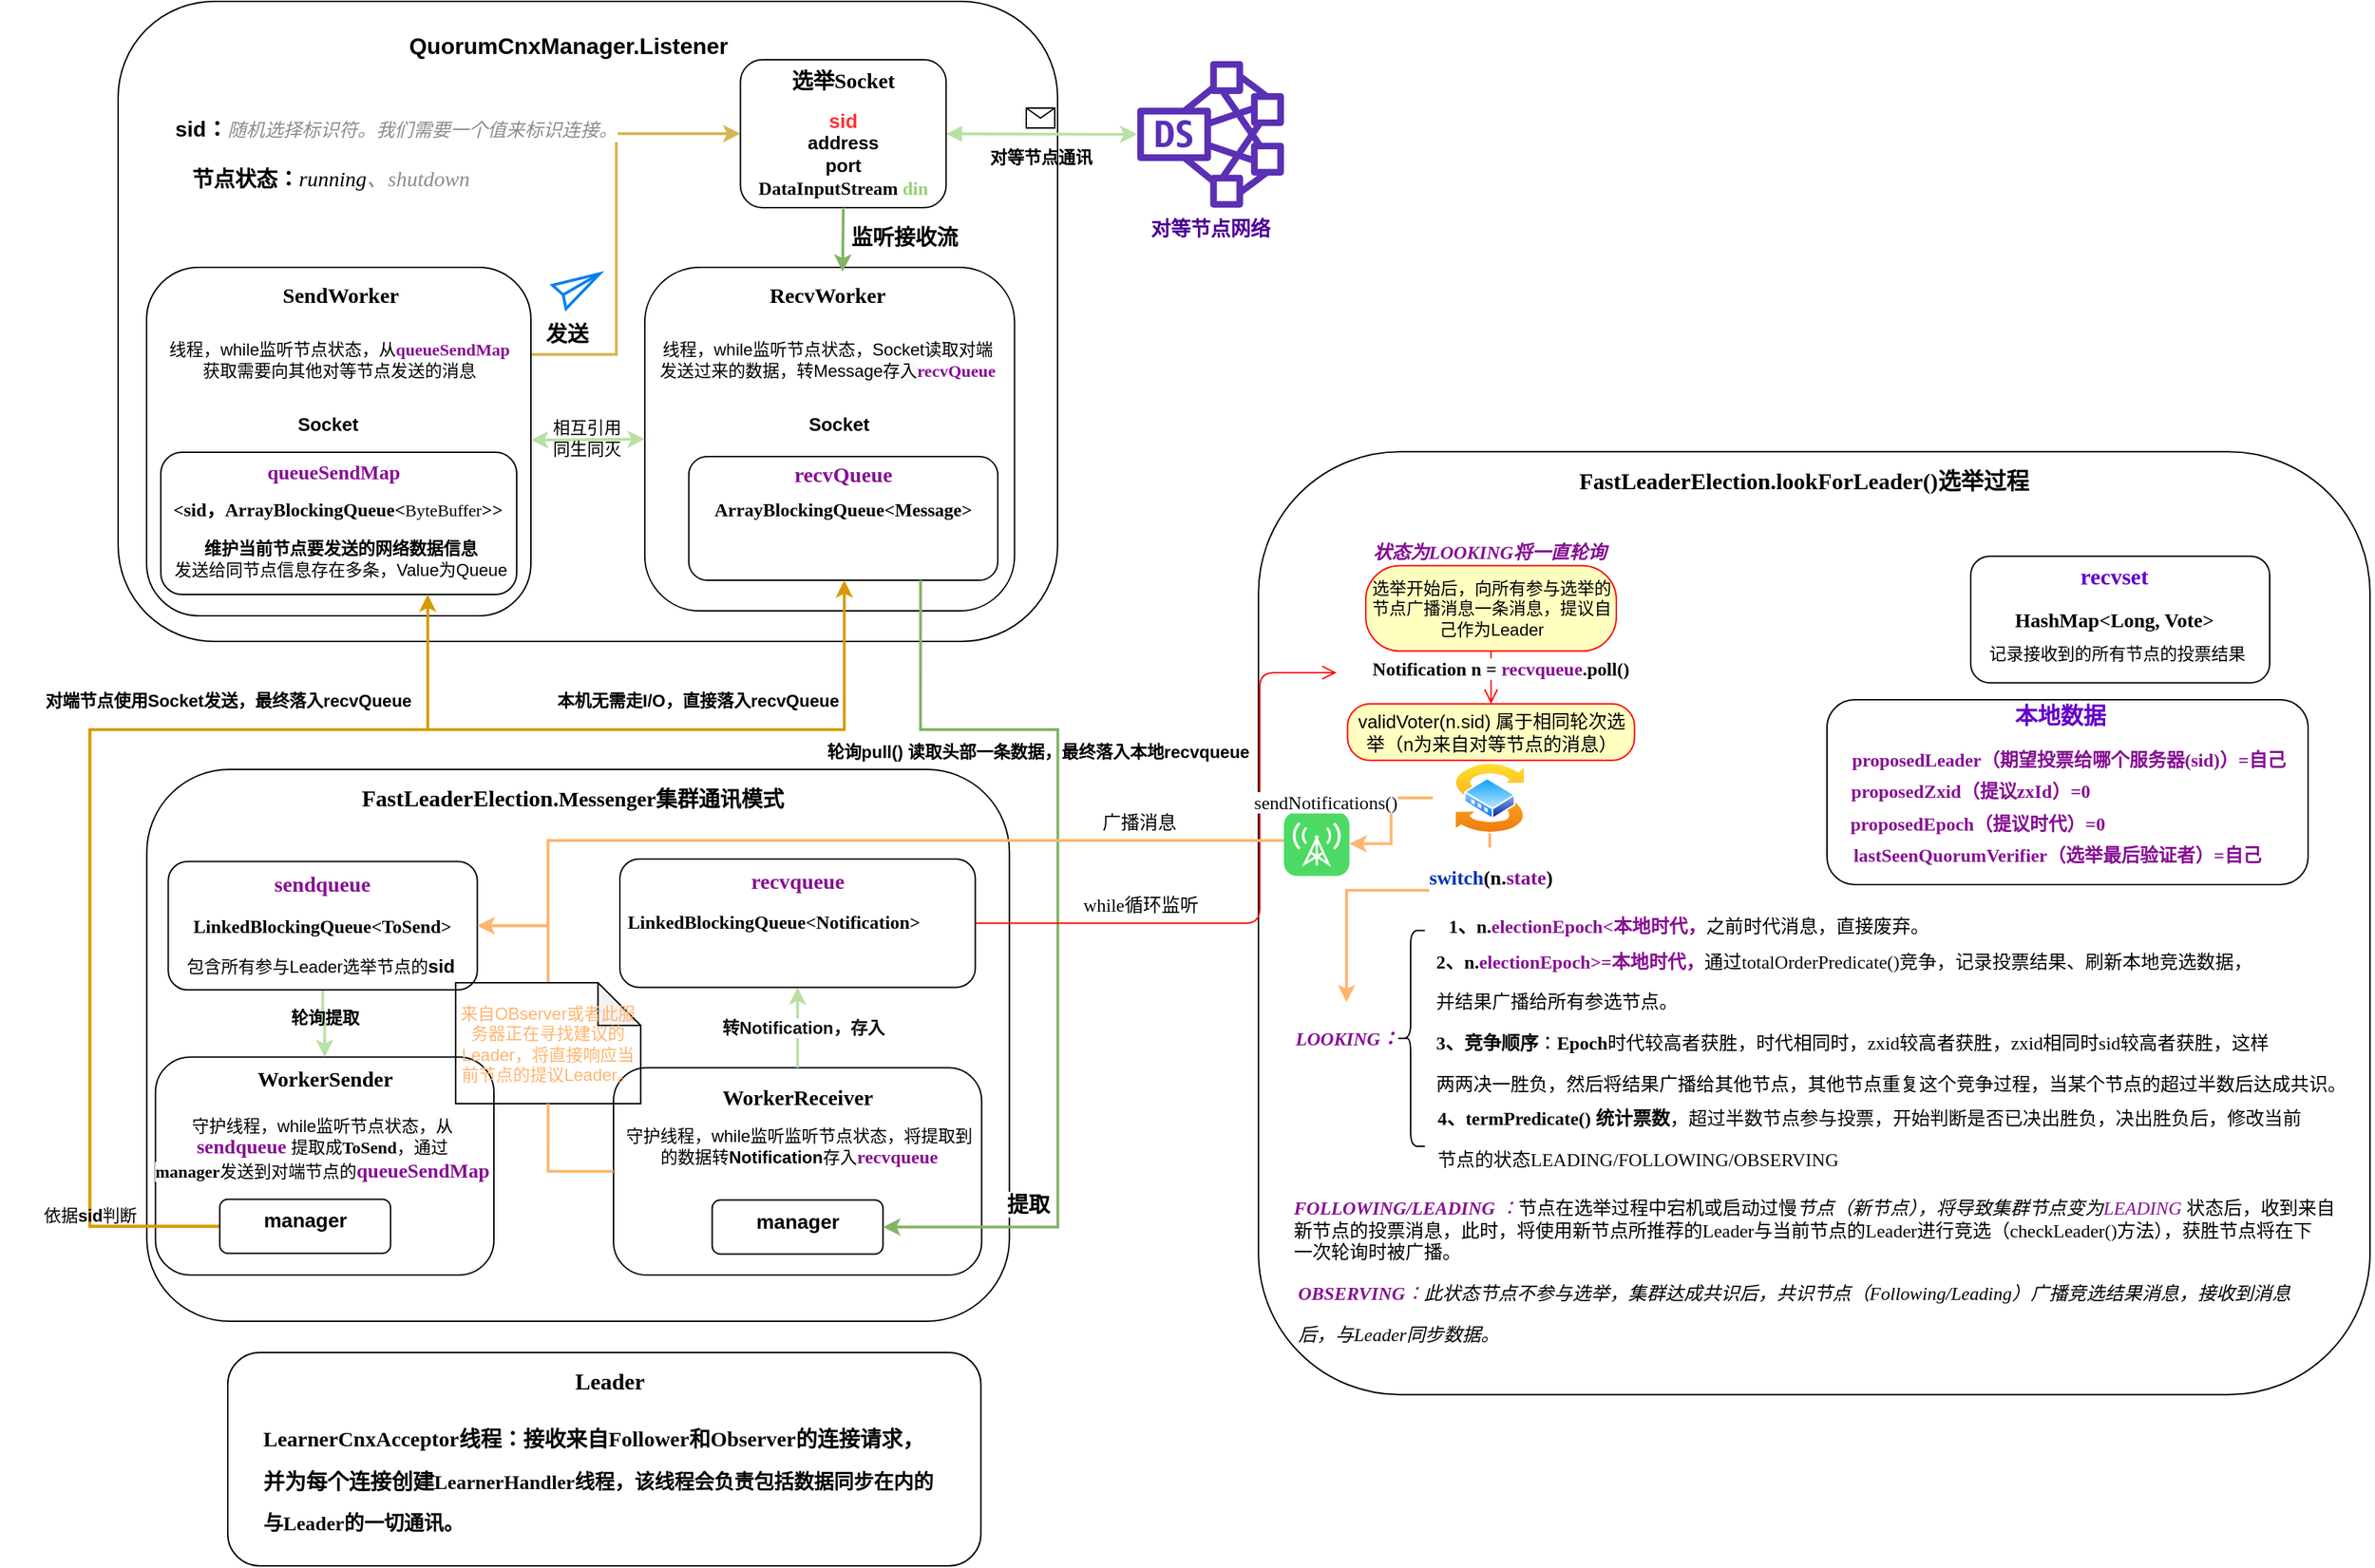 <mxfile version="13.9.5" type="device"><diagram id="l4gCvCA2cXh6eRkA_ZKp" name="第 1 页"><mxGraphModel dx="1422" dy="846" grid="1" gridSize="10" guides="1" tooltips="1" connect="1" arrows="1" fold="1" page="1" pageScale="1" pageWidth="827" pageHeight="1169" math="0" shadow="0"><root><mxCell id="0"/><mxCell id="1" parent="0"/><mxCell id="vJto-3yjkCwxHV8PWBnX-1" value="" style="rounded=1;whiteSpace=wrap;html=1;" vertex="1" parent="1"><mxGeometry x="909.13" y="1396.63" width="780.87" height="663" as="geometry"/></mxCell><mxCell id="vJto-3yjkCwxHV8PWBnX-2" value="" style="rounded=1;whiteSpace=wrap;html=1;" vertex="1" parent="1"><mxGeometry x="128.14" y="1620" width="606" height="388" as="geometry"/></mxCell><mxCell id="vJto-3yjkCwxHV8PWBnX-3" value="" style="rounded=1;whiteSpace=wrap;html=1;" vertex="1" parent="1"><mxGeometry x="107.99" y="1080" width="660" height="450" as="geometry"/></mxCell><mxCell id="vJto-3yjkCwxHV8PWBnX-4" value="" style="rounded=1;whiteSpace=wrap;html=1;arcSize=16;" vertex="1" parent="1"><mxGeometry x="477.99" y="1267" width="259.75" height="241.5" as="geometry"/></mxCell><mxCell id="vJto-3yjkCwxHV8PWBnX-5" value="&lt;pre style=&quot;background-color: rgb(255 , 255 , 255) ; color: rgb(8 , 8 , 8) ; font-family: &amp;#34;jetbrains mono&amp;#34;&quot;&gt;&lt;span style=&quot;color: rgb(0 , 0 , 0)&quot;&gt;&lt;font size=&quot;1&quot;&gt;&lt;b style=&quot;font-size: 16px&quot;&gt;FastLeaderElection.&lt;/b&gt;&lt;/font&gt;&lt;/span&gt;&lt;b style=&quot;font-size: 15px ; color: rgb(0 , 0 , 0)&quot;&gt;Messenger集群通讯模式&lt;/b&gt;&lt;/pre&gt;" style="text;html=1;align=center;verticalAlign=middle;resizable=0;points=[];autosize=1;" vertex="1" parent="1"><mxGeometry x="257.13" y="1620" width="340" height="40" as="geometry"/></mxCell><mxCell id="vJto-3yjkCwxHV8PWBnX-6" value="&lt;pre style=&quot;background-color: rgb(255 , 255 , 255) ; color: rgb(8 , 8 , 8) ; font-family: &amp;#34;jetbrains mono&amp;#34;&quot;&gt;&lt;br&gt;&lt;/pre&gt;" style="text;html=1;align=center;verticalAlign=middle;resizable=0;points=[];autosize=1;" vertex="1" parent="1"><mxGeometry x="284.11" y="1267" width="20" height="40" as="geometry"/></mxCell><mxCell id="vJto-3yjkCwxHV8PWBnX-7" value="&lt;b&gt;&lt;font style=&quot;font-size: 16px&quot;&gt;QuorumCnxManager.Listener&lt;/font&gt;&lt;/b&gt;" style="text;html=1;align=center;verticalAlign=middle;resizable=0;points=[];autosize=1;" vertex="1" parent="1"><mxGeometry x="304.11" y="1101" width="240" height="20" as="geometry"/></mxCell><mxCell id="vJto-3yjkCwxHV8PWBnX-8" value="" style="edgeStyle=orthogonalEdgeStyle;rounded=0;orthogonalLoop=1;jettySize=auto;html=1;entryX=1;entryY=0.25;entryDx=0;entryDy=0;exitX=0;exitY=0.5;exitDx=0;exitDy=0;startArrow=classic;startFill=1;endArrow=none;endFill=0;fillColor=#fff2cc;strokeColor=#d6b656;strokeWidth=2;" edge="1" parent="1" source="vJto-3yjkCwxHV8PWBnX-10" target="vJto-3yjkCwxHV8PWBnX-12"><mxGeometry relative="1" as="geometry"><Array as="points"><mxPoint x="457.99" y="1173"/><mxPoint x="457.99" y="1328"/></Array></mxGeometry></mxCell><mxCell id="vJto-3yjkCwxHV8PWBnX-9" value="" style="rounded=0;orthogonalLoop=1;jettySize=auto;html=1;startArrow=block;startFill=1;endArrow=classic;endFill=1;strokeColor=#B9E0A5;strokeWidth=2;" edge="1" parent="1" source="vJto-3yjkCwxHV8PWBnX-10" target="vJto-3yjkCwxHV8PWBnX-54"><mxGeometry relative="1" as="geometry"><mxPoint x="382.99" y="1200" as="targetPoint"/></mxGeometry></mxCell><mxCell id="vJto-3yjkCwxHV8PWBnX-10" value="&lt;b&gt;&lt;br&gt;&lt;font color=&quot;#ff3333&quot;&gt;&lt;br&gt;&lt;font style=&quot;font-size: 14px&quot;&gt;sid&lt;/font&gt;&lt;/font&gt;&lt;br&gt;&lt;span style=&quot;font-size: 13px&quot;&gt;address&lt;/span&gt;&lt;br&gt;&lt;span style=&quot;font-size: 13px&quot;&gt;port&lt;/span&gt;&lt;br&gt;&lt;span style=&quot;font-size: 13px ; background-color: rgb(255 , 255 , 255) ; color: rgb(8 , 8 , 8) ; font-family: &amp;#34;jetbrains mono&amp;#34;&quot;&gt;DataInputStream&amp;nbsp;&lt;/span&gt;&lt;span style=&quot;font-size: 13px ; background-color: rgb(255 , 255 , 255) ; font-family: &amp;#34;jetbrains mono&amp;#34;&quot;&gt;&lt;font color=&quot;#97d077&quot;&gt;din&lt;/font&gt;&lt;/span&gt;&lt;/b&gt;&lt;span style=&quot;font-size: 14px&quot;&gt;&lt;br&gt;&lt;/span&gt;" style="rounded=1;whiteSpace=wrap;html=1;align=center;" vertex="1" parent="1"><mxGeometry x="545.18" y="1121" width="144.5" height="104" as="geometry"/></mxCell><mxCell id="vJto-3yjkCwxHV8PWBnX-11" value="&lt;pre style=&quot;background-color: rgb(255 , 255 , 255) ; color: rgb(8 , 8 , 8) ; font-family: &amp;#34;jetbrains mono&amp;#34;&quot;&gt;&lt;span style=&quot;color: rgb(0 , 0 , 0)&quot;&gt;&lt;b&gt;&lt;font style=&quot;font-size: 15px&quot;&gt;选举Socket&lt;/font&gt;&lt;/b&gt;&lt;/span&gt;&lt;/pre&gt;" style="text;html=1;align=center;verticalAlign=middle;resizable=0;points=[];autosize=1;" vertex="1" parent="1"><mxGeometry x="567.18" y="1115" width="100" height="40" as="geometry"/></mxCell><mxCell id="vJto-3yjkCwxHV8PWBnX-12" value="" style="rounded=1;whiteSpace=wrap;html=1;" vertex="1" parent="1"><mxGeometry x="127.99" y="1267" width="270" height="245" as="geometry"/></mxCell><mxCell id="vJto-3yjkCwxHV8PWBnX-13" value="&lt;pre style=&quot;background-color: rgb(255 , 255 , 255) ; color: rgb(8 , 8 , 8) ; font-family: &amp;#34;jetbrains mono&amp;#34;&quot;&gt;&lt;pre style=&quot;font-family: &amp;#34;jetbrains mono&amp;#34;&quot;&gt;&lt;span style=&quot;color: rgb(0 , 0 , 0)&quot;&gt;&lt;b&gt;&lt;font style=&quot;font-size: 15px&quot;&gt;SendWorker&lt;/font&gt;&lt;/b&gt;&lt;/span&gt;&lt;/pre&gt;&lt;/pre&gt;" style="text;html=1;align=center;verticalAlign=middle;resizable=0;points=[];autosize=1;" vertex="1" parent="1"><mxGeometry x="209.11" y="1266" width="110" height="40" as="geometry"/></mxCell><mxCell id="vJto-3yjkCwxHV8PWBnX-14" value="" style="rounded=0;orthogonalLoop=1;jettySize=auto;html=1;startArrow=classic;startFill=1;strokeWidth=2;strokeColor=#B9E0A5;exitX=0;exitY=0.5;exitDx=0;exitDy=0;" edge="1" parent="1" source="vJto-3yjkCwxHV8PWBnX-4" target="vJto-3yjkCwxHV8PWBnX-12"><mxGeometry relative="1" as="geometry"><mxPoint x="553.99" y="1408" as="sourcePoint"/></mxGeometry></mxCell><mxCell id="vJto-3yjkCwxHV8PWBnX-15" value="&lt;pre style=&quot;background-color: rgb(255 , 255 , 255) ; color: rgb(8 , 8 , 8) ; font-family: &amp;#34;jetbrains mono&amp;#34;&quot;&gt;&lt;pre style=&quot;font-family: &amp;#34;jetbrains mono&amp;#34;&quot;&gt;&lt;pre style=&quot;font-family: &amp;#34;jetbrains mono&amp;#34;&quot;&gt;&lt;span style=&quot;color: rgb(0 , 0 , 0)&quot;&gt;&lt;b&gt;&lt;font style=&quot;font-size: 15px&quot;&gt;RecvWorker&lt;/font&gt;&lt;/b&gt;&lt;/span&gt;&lt;/pre&gt;&lt;/pre&gt;&lt;/pre&gt;" style="text;html=1;align=center;verticalAlign=middle;resizable=0;points=[];autosize=1;" vertex="1" parent="1"><mxGeometry x="550.92" y="1266" width="110" height="40" as="geometry"/></mxCell><mxCell id="vJto-3yjkCwxHV8PWBnX-16" value="" style="rounded=0;orthogonalLoop=1;jettySize=auto;html=1;exitX=0.5;exitY=1;exitDx=0;exitDy=0;strokeWidth=2;fillColor=#d5e8d4;strokeColor=#82b366;startArrow=none;startFill=0;" edge="1" parent="1" source="vJto-3yjkCwxHV8PWBnX-10"><mxGeometry relative="1" as="geometry"><mxPoint x="150.24" y="1400" as="sourcePoint"/><mxPoint x="616.99" y="1270" as="targetPoint"/></mxGeometry></mxCell><mxCell id="vJto-3yjkCwxHV8PWBnX-17" value="相互引用&lt;br&gt;同生同灭" style="text;html=1;align=center;verticalAlign=middle;resizable=0;points=[];autosize=1;" vertex="1" parent="1"><mxGeometry x="406.99" y="1371.5" width="60" height="30" as="geometry"/></mxCell><mxCell id="vJto-3yjkCwxHV8PWBnX-18" value="&lt;b style=&quot;font-size: 13px&quot;&gt;Socket&lt;br&gt;&lt;/b&gt;" style="text;html=1;align=center;verticalAlign=middle;resizable=0;points=[];autosize=1;" vertex="1" parent="1"><mxGeometry x="225.14" y="1367" width="60" height="20" as="geometry"/></mxCell><mxCell id="vJto-3yjkCwxHV8PWBnX-19" value="&lt;pre style=&quot;background-color: rgb(255 , 255 , 255) ; color: rgb(8 , 8 , 8) ; font-family: &amp;#34;jetbrains mono&amp;#34;&quot;&gt;&lt;br&gt;&lt;/pre&gt;" style="rounded=1;whiteSpace=wrap;html=1;" vertex="1" parent="1"><mxGeometry x="137.99" y="1397" width="250" height="100" as="geometry"/></mxCell><mxCell id="vJto-3yjkCwxHV8PWBnX-20" value="&lt;b&gt;&lt;font style=&quot;font-size: 15px&quot;&gt;sid：&lt;/font&gt;&lt;/b&gt;&lt;span style=&quot;color: rgb(140 , 140 , 140) ; font-style: italic ; background-color: rgb(255 , 255 , 255) ; font-family: &amp;#34;courier new&amp;#34; ; font-size: 9.8pt&quot;&gt;随机选择标识符。我们需要一个值来标识连接。&lt;/span&gt;" style="text;html=1;align=center;verticalAlign=middle;resizable=0;points=[];autosize=1;" vertex="1" parent="1"><mxGeometry x="137.99" y="1160" width="330" height="20" as="geometry"/></mxCell><mxCell id="vJto-3yjkCwxHV8PWBnX-21" value="&lt;pre style=&quot;background-color: rgb(255 , 255 , 255) ; font-family: &amp;#34;jetbrains mono&amp;#34;&quot;&gt;&lt;br&gt;&lt;/pre&gt;" style="text;whiteSpace=wrap;html=1;" vertex="1" parent="1"><mxGeometry x="168.11" y="1412" width="151" height="25" as="geometry"/></mxCell><mxCell id="vJto-3yjkCwxHV8PWBnX-22" value="&lt;pre style=&quot;background-color: rgb(255 , 255 , 255) ; color: rgb(8 , 8 , 8) ; font-family: &amp;#34;jetbrains mono&amp;#34;&quot;&gt;&lt;span style=&quot;color: rgb(135 , 16 , 148)&quot;&gt;&lt;b&gt;&lt;font style=&quot;font-size: 14px&quot;&gt;queueSendMap&lt;/font&gt;&lt;/b&gt;&lt;/span&gt;&lt;/pre&gt;" style="text;html=1;align=center;verticalAlign=middle;resizable=0;points=[];autosize=1;" vertex="1" parent="1"><mxGeometry x="194.11" y="1392" width="130" height="40" as="geometry"/></mxCell><mxCell id="vJto-3yjkCwxHV8PWBnX-23" value="线程，while监听节点状态，从&lt;b style=&quot;color: rgb(135 , 16 , 148) ; background-color: rgb(255 , 255 , 255) ; font-family: &amp;#34;jetbrains mono&amp;#34;&quot;&gt;&lt;font style=&quot;font-size: 12px&quot;&gt;queueSendMap&lt;br&gt;&lt;/font&gt;&lt;/b&gt;获取需要&lt;span&gt;向其他对等节点发送的消息&lt;/span&gt;" style="text;html=1;align=center;verticalAlign=middle;resizable=0;points=[];autosize=1;" vertex="1" parent="1"><mxGeometry x="128.14" y="1317" width="270" height="30" as="geometry"/></mxCell><mxCell id="vJto-3yjkCwxHV8PWBnX-24" value="&lt;b style=&quot;font-size: 13px&quot;&gt;Socket&lt;br&gt;&lt;/b&gt;" style="text;html=1;align=center;verticalAlign=middle;resizable=0;points=[];autosize=1;" vertex="1" parent="1"><mxGeometry x="583.86" y="1367" width="60" height="20" as="geometry"/></mxCell><mxCell id="vJto-3yjkCwxHV8PWBnX-25" value="&lt;pre style=&quot;background-color: rgb(255 , 255 , 255) ; color: rgb(8 , 8 , 8) ; font-family: &amp;#34;jetbrains mono&amp;#34;&quot;&gt;&lt;br&gt;&lt;/pre&gt;" style="rounded=1;whiteSpace=wrap;html=1;" vertex="1" parent="1"><mxGeometry x="508.87" y="1400" width="217.12" height="87" as="geometry"/></mxCell><mxCell id="vJto-3yjkCwxHV8PWBnX-26" value="线程，while监听节点状态，Socket读取对端&lt;br&gt;发送过来的数据，转Message存&lt;font&gt;&lt;font&gt;&lt;span style=&quot;background-color: rgb(248 , 249 , 250)&quot;&gt;入&lt;/span&gt;&lt;b style=&quot;color: rgb(135 , 16 , 148) ; font-family: &amp;#34;jetbrains mono&amp;#34; ; background-color: rgb(255 , 255 , 255)&quot;&gt;recvQueue&lt;/b&gt;&lt;/font&gt;&lt;/font&gt;" style="text;html=1;align=center;verticalAlign=middle;resizable=0;points=[];autosize=1;" vertex="1" parent="1"><mxGeometry x="475.92" y="1317" width="260" height="30" as="geometry"/></mxCell><mxCell id="vJto-3yjkCwxHV8PWBnX-27" value="&lt;pre style=&quot;background-color: rgb(255 , 255 , 255) ; font-size: 15px ; font-family: &amp;#34;jetbrains mono&amp;#34;&quot;&gt;&lt;b&gt;&lt;font style=&quot;font-size: 15px&quot;&gt;节点状态：&lt;/font&gt;&lt;/b&gt;&lt;i&gt;running&lt;/i&gt;&lt;span style=&quot;color: rgb(140 , 140 , 140) ; font-style: italic ; font-family: &amp;#34;courier new&amp;#34;&quot;&gt;、&lt;/span&gt;&lt;span style=&quot;font-family: &amp;#34;jetbrains mono&amp;#34; ; color: rgb(140 , 140 , 140) ; font-style: italic&quot;&gt;shutdown&lt;/span&gt;&lt;/pre&gt;" style="text;html=1;align=center;verticalAlign=middle;resizable=0;points=[];autosize=1;" vertex="1" parent="1"><mxGeometry x="141.99" y="1180" width="230" height="50" as="geometry"/></mxCell><mxCell id="vJto-3yjkCwxHV8PWBnX-28" value="" style="rounded=1;whiteSpace=wrap;html=1;arcSize=16;" vertex="1" parent="1"><mxGeometry x="134.24" y="1822.25" width="237.75" height="153.25" as="geometry"/></mxCell><mxCell id="vJto-3yjkCwxHV8PWBnX-29" value="" style="edgeStyle=orthogonalEdgeStyle;rounded=0;orthogonalLoop=1;jettySize=auto;html=1;startArrow=none;startFill=0;strokeColor=#d79b00;strokeWidth=2;entryX=0.75;entryY=1;entryDx=0;entryDy=0;exitX=0;exitY=0.5;exitDx=0;exitDy=0;fillColor=#ffe6cc;" edge="1" parent="1" source="vJto-3yjkCwxHV8PWBnX-45" target="vJto-3yjkCwxHV8PWBnX-19"><mxGeometry relative="1" as="geometry"><mxPoint x="1240.99" y="1460" as="sourcePoint"/><Array as="points"><mxPoint x="88.13" y="1942"/><mxPoint x="88.13" y="1592"/><mxPoint x="325.13" y="1592"/></Array></mxGeometry></mxCell><mxCell id="vJto-3yjkCwxHV8PWBnX-30" value="&lt;pre style=&quot;background-color: rgb(255 , 255 , 255)&quot;&gt;&lt;pre&gt;&lt;pre&gt;&lt;font face=&quot;jetbrains mono&quot;&gt;&lt;span style=&quot;font-size: 15px&quot;&gt;&lt;b&gt;WorkerSender&lt;/b&gt;&lt;/span&gt;&lt;/font&gt;&lt;font color=&quot;#080808&quot; face=&quot;jetbrains mono&quot;&gt;&lt;br&gt;&lt;/font&gt;&lt;/pre&gt;&lt;/pre&gt;&lt;/pre&gt;" style="text;html=1;align=center;verticalAlign=middle;resizable=0;points=[];autosize=1;" vertex="1" parent="1"><mxGeometry x="193.12" y="1812.25" width="120" height="50" as="geometry"/></mxCell><mxCell id="vJto-3yjkCwxHV8PWBnX-31" value="" style="edgeStyle=orthogonalEdgeStyle;rounded=0;orthogonalLoop=1;jettySize=auto;html=1;startArrow=none;startFill=0;endArrow=classic;endFill=1;strokeColor=#B9E0A5;strokeWidth=2;entryX=0.5;entryY=0;entryDx=0;entryDy=0;" edge="1" parent="1" source="vJto-3yjkCwxHV8PWBnX-32" target="vJto-3yjkCwxHV8PWBnX-28"><mxGeometry relative="1" as="geometry"/></mxCell><mxCell id="vJto-3yjkCwxHV8PWBnX-32" value="&lt;pre style=&quot;background-color: rgb(255 , 255 , 255) ; color: rgb(8 , 8 , 8) ; font-family: &amp;#34;jetbrains mono&amp;#34;&quot;&gt;&lt;br&gt;&lt;/pre&gt;" style="rounded=1;whiteSpace=wrap;html=1;" vertex="1" parent="1"><mxGeometry x="143.2" y="1684.75" width="217.12" height="90.25" as="geometry"/></mxCell><mxCell id="vJto-3yjkCwxHV8PWBnX-33" value="&lt;pre style=&quot;background-color: rgb(255 , 255 , 255)&quot;&gt;&lt;font face=&quot;jetbrains mono&quot;&gt;&lt;font color=&quot;#871094&quot; size=&quot;1&quot;&gt;&lt;b style=&quot;font-size: 15px&quot;&gt;sendqueue&lt;/b&gt;&lt;/font&gt;&lt;font color=&quot;#080808&quot;&gt;&lt;br&gt;&lt;/font&gt;&lt;/font&gt;&lt;/pre&gt;" style="text;html=1;align=center;verticalAlign=middle;resizable=0;points=[];autosize=1;" vertex="1" parent="1"><mxGeometry x="200.88" y="1674.75" width="100" height="50" as="geometry"/></mxCell><mxCell id="vJto-3yjkCwxHV8PWBnX-34" value="守护线程，while监听节点状态，&lt;font&gt;&lt;font&gt;&lt;span style=&quot;background-color: rgb(248 , 249 , 250)&quot;&gt;从&lt;br&gt;&lt;/span&gt;&lt;span style=&quot;background-color: rgb(255 , 255 , 255)&quot;&gt;&lt;font color=&quot;#871094&quot;&gt;&lt;font face=&quot;jetbrains mono&quot;&gt;&lt;b&gt;&lt;font style=&quot;font-size: 14px&quot;&gt;sendqueue&lt;/font&gt;&lt;span style=&quot;font-size: 13px&quot;&gt;&amp;nbsp;&lt;/span&gt;&lt;/b&gt;&lt;/font&gt;&lt;/font&gt;&lt;/span&gt;&lt;span style=&quot;background-color: rgb(255 , 255 , 255)&quot;&gt;&lt;font face=&quot;jetbrains mono&quot;&gt;提取成&lt;b&gt;ToSend&lt;/b&gt;&lt;/font&gt;&lt;font face=&quot;jetbrains mono&quot;&gt;，&lt;/font&gt;&lt;font face=&quot;jetbrains mono&quot;&gt;通过&lt;br&gt;&lt;b&gt;manager&lt;/b&gt;发送到对端节点的&lt;/font&gt;&lt;/span&gt;&lt;/font&gt;&lt;/font&gt;&lt;b style=&quot;color: rgb(135 , 16 , 148) ; background-color: rgb(255 , 255 , 255) ; font-family: &amp;#34;jetbrains mono&amp;#34;&quot;&gt;&lt;font style=&quot;font-size: 14px&quot;&gt;queueSendMap&lt;/font&gt;&lt;/b&gt;" style="text;html=1;align=center;verticalAlign=middle;resizable=0;points=[];autosize=1;" vertex="1" parent="1"><mxGeometry x="110.88" y="1862.25" width="280" height="50" as="geometry"/></mxCell><mxCell id="vJto-3yjkCwxHV8PWBnX-35" value="" style="rounded=1;whiteSpace=wrap;html=1;arcSize=16;" vertex="1" parent="1"><mxGeometry x="456.01" y="1829.75" width="258.65" height="145.75" as="geometry"/></mxCell><mxCell id="vJto-3yjkCwxHV8PWBnX-36" value="" style="rounded=0;orthogonalLoop=1;jettySize=auto;html=1;startArrow=none;startFill=0;endArrow=classic;endFill=1;strokeColor=#B9E0A5;strokeWidth=2;entryX=0.5;entryY=1;entryDx=0;entryDy=0;exitX=0.5;exitY=0;exitDx=0;exitDy=0;" edge="1" parent="1" source="vJto-3yjkCwxHV8PWBnX-35" target="vJto-3yjkCwxHV8PWBnX-38"><mxGeometry relative="1" as="geometry"><mxPoint x="588.66" y="1799.75" as="targetPoint"/></mxGeometry></mxCell><mxCell id="vJto-3yjkCwxHV8PWBnX-37" value="&lt;pre style=&quot;background-color: rgb(255 , 255 , 255)&quot;&gt;&lt;pre&gt;&lt;pre&gt;&lt;font face=&quot;jetbrains mono&quot;&gt;&lt;span style=&quot;font-size: 15px&quot;&gt;&lt;b&gt;WorkerReceiver&lt;/b&gt;&lt;/span&gt;&lt;font color=&quot;#080808&quot;&gt;&lt;br&gt;&lt;/font&gt;&lt;/font&gt;&lt;/pre&gt;&lt;/pre&gt;&lt;/pre&gt;" style="text;html=1;align=center;verticalAlign=middle;resizable=0;points=[];autosize=1;" vertex="1" parent="1"><mxGeometry x="515.33" y="1824.75" width="140" height="50" as="geometry"/></mxCell><mxCell id="vJto-3yjkCwxHV8PWBnX-38" value="&lt;pre style=&quot;background-color: rgb(255 , 255 , 255) ; color: rgb(8 , 8 , 8) ; font-family: &amp;#34;jetbrains mono&amp;#34;&quot;&gt;&lt;br&gt;&lt;/pre&gt;" style="rounded=1;whiteSpace=wrap;html=1;" vertex="1" parent="1"><mxGeometry x="460.49" y="1683" width="249.68" height="90.25" as="geometry"/></mxCell><mxCell id="vJto-3yjkCwxHV8PWBnX-39" value="&lt;pre style=&quot;background-color: rgb(255 , 255 , 255)&quot;&gt;&lt;font face=&quot;jetbrains mono&quot;&gt;&lt;span style=&quot;font-size: 13px&quot;&gt;&lt;b&gt;LinkedBlockingQueue&amp;lt;Notification&amp;gt;&lt;/b&gt;&lt;/span&gt;&lt;br&gt;&lt;/font&gt;&lt;/pre&gt;" style="text;whiteSpace=wrap;html=1;" vertex="1" parent="1"><mxGeometry x="464.09" y="1701" width="238.08" height="38" as="geometry"/></mxCell><mxCell id="vJto-3yjkCwxHV8PWBnX-40" value="&lt;pre style=&quot;background-color: rgb(255 , 255 , 255)&quot;&gt;&lt;font face=&quot;jetbrains mono&quot;&gt;&lt;font color=&quot;#871094&quot; size=&quot;1&quot;&gt;&lt;b style=&quot;font-size: 15px&quot;&gt;recvqueue&lt;/b&gt;&lt;/font&gt;&lt;font color=&quot;#080808&quot;&gt;&lt;br&gt;&lt;/font&gt;&lt;/font&gt;&lt;/pre&gt;" style="text;html=1;align=center;verticalAlign=middle;resizable=0;points=[];autosize=1;" vertex="1" parent="1"><mxGeometry x="540.22" y="1673" width="90" height="50" as="geometry"/></mxCell><mxCell id="vJto-3yjkCwxHV8PWBnX-41" value="守护线程，while监听监听节点状态，将提取到&lt;br&gt;的数据转&lt;b&gt;Notification&lt;/b&gt;存入&lt;b style=&quot;color: rgb(135 , 16 , 148) ; font-family: &amp;#34;jetbrains mono&amp;#34; ; background-color: rgb(255 , 255 , 255)&quot;&gt;&lt;font style=&quot;font-size: 13px&quot;&gt;recvqueue&lt;/font&gt;&lt;/b&gt;" style="text;html=1;align=center;verticalAlign=middle;resizable=0;points=[];autosize=1;" vertex="1" parent="1"><mxGeometry x="456.01" y="1869.75" width="260" height="30" as="geometry"/></mxCell><mxCell id="vJto-3yjkCwxHV8PWBnX-42" value="" style="edgeStyle=orthogonalEdgeStyle;rounded=0;orthogonalLoop=1;jettySize=auto;html=1;startArrow=none;startFill=0;strokeColor=#d79b00;strokeWidth=2;exitX=0;exitY=0.5;exitDx=0;exitDy=0;fillColor=#ffe6cc;" edge="1" parent="1" source="vJto-3yjkCwxHV8PWBnX-45" target="vJto-3yjkCwxHV8PWBnX-25"><mxGeometry relative="1" as="geometry"><mxPoint x="1250.99" y="1470" as="sourcePoint"/><mxPoint x="477.99" y="1530" as="targetPoint"/><Array as="points"><mxPoint x="88.13" y="1942"/><mxPoint x="88.13" y="1592"/><mxPoint x="618.13" y="1592"/></Array></mxGeometry></mxCell><mxCell id="vJto-3yjkCwxHV8PWBnX-43" value="&lt;b&gt;本机无需走I/O，直接落入recvQueue&lt;/b&gt;" style="text;html=1;align=center;verticalAlign=middle;resizable=0;points=[];autosize=1;" vertex="1" parent="1"><mxGeometry x="409.99" y="1562" width="210" height="20" as="geometry"/></mxCell><mxCell id="vJto-3yjkCwxHV8PWBnX-44" value="&lt;b&gt;对端节点使用Socket发送，最终落入recvQueue&lt;/b&gt;" style="text;html=1;align=center;verticalAlign=middle;resizable=0;points=[];autosize=1;" vertex="1" parent="1"><mxGeometry x="50.13" y="1562" width="270" height="20" as="geometry"/></mxCell><mxCell id="vJto-3yjkCwxHV8PWBnX-45" value="" style="rounded=1;whiteSpace=wrap;html=1;fillColor=none;gradientColor=none;" vertex="1" parent="1"><mxGeometry x="179.38" y="1922.25" width="120" height="38" as="geometry"/></mxCell><mxCell id="vJto-3yjkCwxHV8PWBnX-46" value="&lt;b&gt;&lt;font style=&quot;font-size: 14px&quot;&gt;manager&lt;/font&gt;&lt;br&gt;&lt;/b&gt;" style="text;html=1;align=center;verticalAlign=middle;resizable=0;points=[];autosize=1;" vertex="1" parent="1"><mxGeometry x="204.38" y="1927.25" width="70" height="20" as="geometry"/></mxCell><mxCell id="vJto-3yjkCwxHV8PWBnX-47" value="" style="rounded=1;whiteSpace=wrap;html=1;fillColor=none;gradientColor=none;" vertex="1" parent="1"><mxGeometry x="525.33" y="1922.75" width="120" height="38" as="geometry"/></mxCell><mxCell id="vJto-3yjkCwxHV8PWBnX-48" value="" style="edgeStyle=orthogonalEdgeStyle;rounded=0;orthogonalLoop=1;jettySize=auto;html=1;startArrow=classic;startFill=1;strokeColor=#82b366;strokeWidth=2;exitX=1;exitY=0.5;exitDx=0;exitDy=0;entryX=0.75;entryY=1;entryDx=0;entryDy=0;fillColor=#d5e8d4;endArrow=none;endFill=0;" edge="1" parent="1" source="vJto-3yjkCwxHV8PWBnX-47" target="vJto-3yjkCwxHV8PWBnX-25"><mxGeometry relative="1" as="geometry"><mxPoint x="1531.99" y="1550" as="targetPoint"/><Array as="points"><mxPoint x="768.13" y="1942"/><mxPoint x="768.13" y="1592"/><mxPoint x="672.13" y="1592"/></Array></mxGeometry></mxCell><mxCell id="vJto-3yjkCwxHV8PWBnX-49" value="&lt;b&gt;&lt;font style=&quot;font-size: 14px&quot;&gt;manager&lt;/font&gt;&lt;br&gt;&lt;/b&gt;" style="text;html=1;align=center;verticalAlign=middle;resizable=0;points=[];autosize=1;" vertex="1" parent="1"><mxGeometry x="550.33" y="1927.75" width="70" height="20" as="geometry"/></mxCell><mxCell id="vJto-3yjkCwxHV8PWBnX-50" value="&lt;b&gt;轮询pull() 读取头部一条数据，最终落入本地recvqueue&lt;/b&gt;" style="text;html=1;align=center;verticalAlign=middle;resizable=0;points=[];autosize=1;" vertex="1" parent="1"><mxGeometry x="599.13" y="1598" width="310" height="20" as="geometry"/></mxCell><mxCell id="vJto-3yjkCwxHV8PWBnX-51" value="&lt;b&gt;轮询提取&lt;/b&gt;" style="text;html=1;align=center;verticalAlign=middle;resizable=0;points=[];autosize=1;" vertex="1" parent="1"><mxGeometry x="223.12" y="1784.5" width="60" height="20" as="geometry"/></mxCell><mxCell id="vJto-3yjkCwxHV8PWBnX-52" value="&lt;b&gt;维护当前节点要发送的网络数据信息&lt;/b&gt;&lt;br&gt;发送给同节点信息存在多条，Value为Queue" style="text;html=1;align=center;verticalAlign=middle;resizable=0;points=[];autosize=1;" vertex="1" parent="1"><mxGeometry x="138.99" y="1457" width="250" height="30" as="geometry"/></mxCell><mxCell id="vJto-3yjkCwxHV8PWBnX-53" value="&lt;b&gt;对等节点通讯&lt;/b&gt;" style="text;html=1;align=center;verticalAlign=middle;resizable=0;points=[];autosize=1;" vertex="1" parent="1"><mxGeometry x="711" y="1180" width="90" height="20" as="geometry"/></mxCell><mxCell id="vJto-3yjkCwxHV8PWBnX-54" value="&lt;b&gt;&lt;font style=&quot;font-size: 14px&quot; color=&quot;#4c0099&quot;&gt;对等节点网络&lt;/font&gt;&lt;/b&gt;" style="outlineConnect=0;fontColor=#232F3E;gradientColor=none;fillColor=#5A30B5;strokeColor=none;dashed=0;verticalLabelPosition=bottom;verticalAlign=top;align=center;html=1;fontSize=12;fontStyle=0;aspect=fixed;pointerEvents=1;shape=mxgraph.aws4.dense_storage_node;" vertex="1" parent="1"><mxGeometry x="823.99" y="1122" width="103" height="103" as="geometry"/></mxCell><mxCell id="vJto-3yjkCwxHV8PWBnX-55" value="&lt;pre style=&quot;text-align: left ; background-color: rgb(255 , 255 , 255) ; font-family: &amp;#34;jetbrains mono&amp;#34;&quot;&gt;&lt;span style=&quot;font-size: 13px&quot;&gt;&lt;b&gt;&amp;lt;&lt;/b&gt;&lt;/span&gt;&lt;b&gt;&lt;font style=&quot;font-size: 13px&quot;&gt;sid，ArrayBlockingQueue&amp;lt;&lt;/font&gt;&lt;/b&gt;ByteBuffer&lt;b&gt;&lt;font style=&quot;font-size: 13px&quot;&gt;&amp;gt;&lt;/font&gt;&lt;/b&gt;&lt;b style=&quot;font-size: 13px&quot;&gt;&amp;gt;&lt;/b&gt;&lt;/pre&gt;" style="text;html=1;align=center;verticalAlign=middle;resizable=0;points=[];autosize=1;" vertex="1" parent="1"><mxGeometry x="121.99" y="1417" width="280" height="40" as="geometry"/></mxCell><mxCell id="vJto-3yjkCwxHV8PWBnX-56" value="&lt;span style=&quot;color: rgb(18 , 18 , 18) ; font-family: , &amp;#34;blinkmacsystemfont&amp;#34; , &amp;#34;helvetica neue&amp;#34; , &amp;#34;pingfang sc&amp;#34; , &amp;#34;microsoft yahei&amp;#34; , &amp;#34;source han sans sc&amp;#34; , &amp;#34;noto sans cjk sc&amp;#34; , &amp;#34;wenquanyi micro hei&amp;#34; , sans-serif ; background-color: rgb(255 , 255 , 255)&quot;&gt;&lt;font style=&quot;font-size: 12px&quot;&gt;&lt;b&gt;转Notification，存入&lt;/b&gt;&lt;/font&gt;&lt;/span&gt;" style="text;html=1;align=center;verticalAlign=middle;resizable=0;points=[];autosize=1;" vertex="1" parent="1"><mxGeometry x="524.01" y="1791.75" width="130" height="20" as="geometry"/></mxCell><mxCell id="vJto-3yjkCwxHV8PWBnX-57" value="" style="html=1;verticalLabelPosition=bottom;align=center;labelBackgroundColor=#ffffff;verticalAlign=top;strokeWidth=2;strokeColor=#0080F0;shadow=0;dashed=0;shape=mxgraph.ios7.icons.pointer;fillColor=none;gradientColor=none;rotation=15;" vertex="1" parent="1"><mxGeometry x="412.99" y="1267" width="30" height="30" as="geometry"/></mxCell><mxCell id="vJto-3yjkCwxHV8PWBnX-58" value="&lt;pre style=&quot;color: rgb(8 , 8 , 8) ; font-family: &amp;#34;jetbrains mono&amp;#34;&quot;&gt;&lt;span style=&quot;color: rgb(0 , 0 , 0)&quot;&gt;&lt;b&gt;&lt;font style=&quot;font-size: 15px&quot;&gt;发送&lt;/font&gt;&lt;/b&gt;&lt;/span&gt;&lt;/pre&gt;" style="text;html=1;align=center;verticalAlign=middle;resizable=0;points=[];autosize=1;" vertex="1" parent="1"><mxGeometry x="397.99" y="1293" width="50" height="40" as="geometry"/></mxCell><mxCell id="vJto-3yjkCwxHV8PWBnX-59" value="&lt;pre style=&quot;background-color: rgb(255 , 255 , 255) ; font-family: &amp;#34;jetbrains mono&amp;#34;&quot;&gt;&lt;span style=&quot;font-size: 15px&quot;&gt;&lt;b&gt;监听接收流&lt;/b&gt;&lt;/span&gt;&lt;/pre&gt;" style="text;html=1;align=center;verticalAlign=middle;resizable=0;points=[];autosize=1;" vertex="1" parent="1"><mxGeometry x="615.22" y="1225" width="90" height="40" as="geometry"/></mxCell><mxCell id="vJto-3yjkCwxHV8PWBnX-60" value="&lt;pre style=&quot;background-color: rgb(255 , 255 , 255)&quot;&gt;&lt;font face=&quot;jetbrains mono&quot;&gt;&lt;span style=&quot;font-size: 15px&quot;&gt;&lt;b&gt;提取&lt;/b&gt;&lt;/span&gt;&lt;/font&gt;&lt;/pre&gt;" style="text;html=1;align=center;verticalAlign=middle;resizable=0;points=[];autosize=1;" vertex="1" parent="1"><mxGeometry x="722.27" y="1899.75" width="50" height="50" as="geometry"/></mxCell><mxCell id="vJto-3yjkCwxHV8PWBnX-61" style="edgeStyle=none;rounded=0;orthogonalLoop=1;jettySize=auto;html=1;exitX=0.75;exitY=1;exitDx=0;exitDy=0;startArrow=classic;startFill=1;endArrow=none;endFill=0;strokeColor=#B9E0A5;strokeWidth=2;" edge="1" parent="1"><mxGeometry relative="1" as="geometry"><mxPoint x="33.01" y="1739" as="sourcePoint"/><mxPoint x="33.01" y="1739" as="targetPoint"/></mxGeometry></mxCell><mxCell id="vJto-3yjkCwxHV8PWBnX-62" value="包含所有参与Leader选举节点的&lt;b&gt;&lt;font style=&quot;font-size: 13px&quot;&gt;sid&lt;/font&gt;&lt;/b&gt;" style="text;html=1;align=center;verticalAlign=middle;resizable=0;points=[];autosize=1;" vertex="1" parent="1"><mxGeometry x="149.74" y="1747.88" width="200" height="20" as="geometry"/></mxCell><mxCell id="vJto-3yjkCwxHV8PWBnX-63" value="依据&lt;b&gt;sid&lt;/b&gt;判断" style="text;html=1;align=center;verticalAlign=middle;resizable=0;points=[];autosize=1;" vertex="1" parent="1"><mxGeometry x="47.99" y="1924.25" width="80" height="20" as="geometry"/></mxCell><mxCell id="vJto-3yjkCwxHV8PWBnX-64" value="&lt;pre style=&quot;text-align: left ; background-color: rgb(255 , 255 , 255)&quot;&gt;&lt;font face=&quot;jetbrains mono&quot;&gt;&lt;span style=&quot;font-size: 13px&quot;&gt;&lt;b&gt;LinkedBlockingQueue&amp;lt;ToSend&amp;gt;&lt;/b&gt;&lt;/span&gt;&lt;/font&gt;&lt;/pre&gt;" style="text;html=1;align=center;verticalAlign=middle;resizable=0;points=[];autosize=1;" vertex="1" parent="1"><mxGeometry x="135.88" y="1709.88" width="230" height="40" as="geometry"/></mxCell><mxCell id="vJto-3yjkCwxHV8PWBnX-65" value="&lt;pre style=&quot;text-align: left ; background-color: rgb(255 , 255 , 255)&quot;&gt;&lt;font face=&quot;jetbrains mono&quot;&gt;&lt;span style=&quot;font-size: 13px&quot;&gt;&lt;b&gt;ArrayBlockingQueue&amp;lt;Message&amp;gt;&lt;/b&gt;&lt;/span&gt;&lt;/font&gt;&lt;/pre&gt;" style="text;html=1;align=center;verticalAlign=middle;resizable=0;points=[];autosize=1;" vertex="1" parent="1"><mxGeometry x="502.43" y="1417" width="230" height="40" as="geometry"/></mxCell><mxCell id="vJto-3yjkCwxHV8PWBnX-66" value="&lt;pre style=&quot;background-color: rgb(255 , 255 , 255)&quot;&gt;&lt;font color=&quot;#871094&quot; face=&quot;jetbrains mono&quot; size=&quot;1&quot;&gt;&lt;b style=&quot;font-size: 15px&quot;&gt;recvQueue&lt;/b&gt;&lt;/font&gt;&lt;/pre&gt;" style="text;html=1;align=center;verticalAlign=middle;resizable=0;points=[];autosize=1;" vertex="1" parent="1"><mxGeometry x="567.43" y="1387" width="100" height="50" as="geometry"/></mxCell><mxCell id="vJto-3yjkCwxHV8PWBnX-67" value="" style="html=1;shape=message;outlineConnect=0;" vertex="1" parent="1"><mxGeometry x="746" y="1155" width="20" height="14" as="geometry"/></mxCell><mxCell id="vJto-3yjkCwxHV8PWBnX-68" value="选举开始后，向所有参与选举的节点广播消息一条消息，提议自己作为Leader" style="rounded=1;whiteSpace=wrap;html=1;arcSize=40;fontColor=#000000;fillColor=#ffffc0;strokeColor=#ff0000;" vertex="1" parent="1"><mxGeometry x="984.5" y="1476.75" width="176" height="60" as="geometry"/></mxCell><mxCell id="vJto-3yjkCwxHV8PWBnX-69" value="" style="edgeStyle=orthogonalEdgeStyle;html=1;verticalAlign=bottom;endArrow=open;endSize=8;strokeColor=#ff0000;entryX=0.5;entryY=0;entryDx=0;entryDy=0;" edge="1" parent="1" source="vJto-3yjkCwxHV8PWBnX-68" target="vJto-3yjkCwxHV8PWBnX-71"><mxGeometry relative="1" as="geometry"><mxPoint x="1072.62" y="1586.75" as="targetPoint"/></mxGeometry></mxCell><mxCell id="vJto-3yjkCwxHV8PWBnX-70" style="edgeStyle=none;rounded=0;orthogonalLoop=1;jettySize=auto;html=1;entryX=0.5;entryY=0;entryDx=0;entryDy=0;startArrow=none;startFill=0;endArrow=none;endFill=0;strokeColor=#B9E0A5;strokeWidth=2;" edge="1" parent="1" source="vJto-3yjkCwxHV8PWBnX-68" target="vJto-3yjkCwxHV8PWBnX-68"><mxGeometry relative="1" as="geometry"/></mxCell><mxCell id="vJto-3yjkCwxHV8PWBnX-71" value="&lt;font style=&quot;font-size: 13px&quot;&gt;validVoter(n.sid) 属于相同轮次选举（n为来自对等节点的消息）&lt;/font&gt;" style="whiteSpace=wrap;html=1;rounded=1;strokeColor=#ff0000;fillColor=#ffffc0;arcSize=40;" vertex="1" parent="1"><mxGeometry x="971.7" y="1573.84" width="201.59" height="39.84" as="geometry"/></mxCell><mxCell id="vJto-3yjkCwxHV8PWBnX-72" value="" style="edgeStyle=orthogonalEdgeStyle;rounded=0;orthogonalLoop=1;jettySize=auto;html=1;startArrow=none;startFill=0;endArrow=classic;endFill=1;strokeColor=#FFB570;strokeWidth=2;entryX=1;entryY=0.5;entryDx=0;entryDy=0;" edge="1" parent="1" source="vJto-3yjkCwxHV8PWBnX-73" target="vJto-3yjkCwxHV8PWBnX-32"><mxGeometry relative="1" as="geometry"/></mxCell><mxCell id="vJto-3yjkCwxHV8PWBnX-73" value="&lt;font color=&quot;#ffb570&quot;&gt;来自OBserver或者此服务器正在寻找建议的Leader，将直接响应当前节点的提议Leader。&lt;/font&gt;" style="shape=note;whiteSpace=wrap;html=1;backgroundOutline=1;darkOpacity=0.05;fillColor=none;gradientColor=none;" vertex="1" parent="1"><mxGeometry x="345.13" y="1770" width="130" height="85" as="geometry"/></mxCell><mxCell id="vJto-3yjkCwxHV8PWBnX-74" value="" style="edgeStyle=orthogonalEdgeStyle;rounded=0;orthogonalLoop=1;jettySize=auto;html=1;startArrow=none;startFill=0;endArrow=none;endFill=0;strokeColor=#FFB570;strokeWidth=2;entryX=0.5;entryY=1;entryDx=0;entryDy=0;exitX=0;exitY=0.5;exitDx=0;exitDy=0;entryPerimeter=0;" edge="1" parent="1" source="vJto-3yjkCwxHV8PWBnX-35" target="vJto-3yjkCwxHV8PWBnX-73"><mxGeometry relative="1" as="geometry"><mxPoint x="415.13" y="1780" as="sourcePoint"/><mxPoint x="370.32" y="1739.875" as="targetPoint"/></mxGeometry></mxCell><mxCell id="vJto-3yjkCwxHV8PWBnX-75" value="&lt;pre style=&quot;background-color: rgb(255 , 255 , 255) ; color: rgb(8 , 8 , 8) ; font-family: &amp;#34;jetbrains mono&amp;#34;&quot;&gt;&lt;br&gt;&lt;/pre&gt;" style="rounded=1;whiteSpace=wrap;html=1;fillColor=none;gradientColor=none;" vertex="1" parent="1"><mxGeometry x="1409.5" y="1470.09" width="210" height="89" as="geometry"/></mxCell><mxCell id="vJto-3yjkCwxHV8PWBnX-76" value="&lt;pre style=&quot;background-color: rgb(255 , 255 , 255) ; font-family: &amp;#34;jetbrains mono&amp;#34;&quot;&gt;&lt;b&gt;&lt;font style=&quot;font-size: 16px&quot; color=&quot;#6600cc&quot;&gt;recvset&lt;/font&gt;&lt;/b&gt;&lt;/pre&gt;&lt;pre style=&quot;background-color: rgb(255 , 255 , 255) ; color: rgb(8 , 8 , 8) ; font-family: &amp;#34;jetbrains mono&amp;#34; ; font-size: 14px&quot;&gt;&lt;pre style=&quot;font-family: &amp;#34;jetbrains mono&amp;#34;&quot;&gt;&lt;font style=&quot;font-size: 14px&quot;&gt;&lt;b&gt;&lt;span style=&quot;color: rgb(0 , 0 , 0)&quot;&gt;HashMap&lt;/span&gt;&amp;lt;&lt;span style=&quot;color: rgb(0 , 0 , 0)&quot;&gt;Long&lt;/span&gt;, &lt;span style=&quot;color: rgb(0 , 0 , 0)&quot;&gt;Vote&lt;/span&gt;&amp;gt;&lt;/b&gt;&lt;/font&gt;&lt;/pre&gt;&lt;/pre&gt;" style="text;html=1;align=center;verticalAlign=middle;resizable=0;points=[];autosize=1;" vertex="1" parent="1"><mxGeometry x="1419.5" y="1465.09" width="180" height="70" as="geometry"/></mxCell><mxCell id="vJto-3yjkCwxHV8PWBnX-77" value="记录接收到的所有节点的投票结果" style="text;html=1;align=center;verticalAlign=middle;resizable=0;points=[];autosize=1;" vertex="1" parent="1"><mxGeometry x="1411.5" y="1528.84" width="200" height="20" as="geometry"/></mxCell><mxCell id="vJto-3yjkCwxHV8PWBnX-78" value="&lt;pre style=&quot;background-color: rgb(255 , 255 , 255) ; color: rgb(8 , 8 , 8) ; font-family: &amp;#34;jetbrains mono&amp;#34; ; font-size: 16px&quot;&gt;&lt;span style=&quot;color: rgb(0 , 0 , 0)&quot;&gt;&lt;font size=&quot;1&quot;&gt;&lt;b style=&quot;font-size: 16px&quot;&gt;FastLeaderElection.&lt;/b&gt;&lt;/font&gt;&lt;/span&gt;&lt;b&gt;lookForLeader&lt;span style=&quot;font-family: &amp;#34;jetbrains mono&amp;#34;&quot;&gt;()选举过程&lt;/span&gt;&lt;/b&gt;&lt;/pre&gt;" style="text;html=1;align=center;verticalAlign=middle;resizable=0;points=[];autosize=1;" vertex="1" parent="1"><mxGeometry x="1111.63" y="1392" width="360" height="50" as="geometry"/></mxCell><mxCell id="vJto-3yjkCwxHV8PWBnX-79" value="" style="edgeStyle=orthogonalEdgeStyle;html=1;verticalAlign=bottom;endArrow=open;endSize=8;strokeColor=#ff0000;entryX=0;entryY=0.563;entryDx=0;entryDy=0;exitX=1;exitY=0.5;exitDx=0;exitDy=0;entryPerimeter=0;" edge="1" parent="1" source="vJto-3yjkCwxHV8PWBnX-38" target="vJto-3yjkCwxHV8PWBnX-97"><mxGeometry relative="1" as="geometry"><mxPoint x="981.81" y="1796.75" as="targetPoint"/><mxPoint x="460" y="1900" as="sourcePoint"/><Array as="points"><mxPoint x="910" y="1728"/><mxPoint x="910" y="1552"/></Array></mxGeometry></mxCell><mxCell id="vJto-3yjkCwxHV8PWBnX-80" value="&lt;pre style=&quot;background-color: rgb(255 , 255 , 255)&quot;&gt;&lt;font face=&quot;jetbrains mono&quot; style=&quot;font-size: 13px&quot;&gt;while循环监听&lt;/font&gt;&lt;/pre&gt;" style="text;html=1;align=center;verticalAlign=middle;resizable=0;points=[];autosize=1;" vertex="1" parent="1"><mxGeometry x="776" y="1695" width="100" height="40" as="geometry"/></mxCell><mxCell id="vJto-3yjkCwxHV8PWBnX-81" value="" style="edgeStyle=orthogonalEdgeStyle;rounded=0;orthogonalLoop=1;jettySize=auto;html=1;startArrow=none;startFill=0;endArrow=classic;endFill=1;strokeColor=#FFB570;strokeWidth=2;" edge="1" parent="1" source="vJto-3yjkCwxHV8PWBnX-83" target="vJto-3yjkCwxHV8PWBnX-86"><mxGeometry relative="1" as="geometry"/></mxCell><mxCell id="vJto-3yjkCwxHV8PWBnX-82" value="" style="edgeStyle=orthogonalEdgeStyle;rounded=0;orthogonalLoop=1;jettySize=auto;html=1;startArrow=none;startFill=0;endArrow=classic;endFill=1;strokeColor=#FFB570;strokeWidth=2;exitX=0.5;exitY=1;exitDx=0;exitDy=0;" edge="1" parent="1" source="vJto-3yjkCwxHV8PWBnX-83" target="vJto-3yjkCwxHV8PWBnX-84"><mxGeometry relative="1" as="geometry"><Array as="points"><mxPoint x="1072" y="1705"/><mxPoint x="971" y="1705"/></Array></mxGeometry></mxCell><mxCell id="vJto-3yjkCwxHV8PWBnX-83" value="&lt;pre style=&quot;background-color: rgb(255 , 255 , 255) ; color: rgb(8 , 8 , 8) ; font-family: &amp;#34;jetbrains mono&amp;#34; ; font-size: 14px&quot;&gt;&lt;pre style=&quot;font-family: &amp;#34;jetbrains mono&amp;#34;&quot;&gt;&lt;b&gt;&lt;span style=&quot;color: rgb(0 , 51 , 179)&quot;&gt;&lt;font style=&quot;font-size: 14px&quot;&gt;switch&lt;/font&gt;&lt;/span&gt;(n.&lt;span style=&quot;font-family: &amp;#34;jetbrains mono&amp;#34; ; color: rgb(135 , 16 , 148)&quot;&gt;state&lt;/span&gt;&lt;span style=&quot;font-family: &amp;#34;jetbrains mono&amp;#34;&quot;&gt;)&lt;/span&gt;&lt;/b&gt;&lt;/pre&gt;&lt;/pre&gt;" style="aspect=fixed;perimeter=ellipsePerimeter;html=1;align=center;shadow=0;dashed=0;spacingTop=3;image;image=img/lib/active_directory/switch.svg;fontFamily=Helvetica;fontSize=12;fontColor=#000000;strokeColor=none;fillColor=none;gradientColor=none;" vertex="1" parent="1"><mxGeometry x="1031.63" y="1615.0" width="80" height="50" as="geometry"/></mxCell><mxCell id="vJto-3yjkCwxHV8PWBnX-84" value="&lt;pre style=&quot;background-color: rgb(255 , 255 , 255) ; color: rgb(8 , 8 , 8) ; font-family: &amp;#34;jetbrains mono&amp;#34; ; font-size: 9.8pt&quot;&gt;&lt;span style=&quot;color: rgb(135 , 16 , 148) ; font-style: italic&quot;&gt;&lt;b&gt;LOOKING：&lt;/b&gt;&lt;/span&gt;&lt;/pre&gt;" style="text;html=1;align=center;verticalAlign=middle;resizable=0;points=[];autosize=1;" vertex="1" parent="1"><mxGeometry x="926.0" y="1783.75" width="90" height="50" as="geometry"/></mxCell><mxCell id="vJto-3yjkCwxHV8PWBnX-85" value="" style="edgeStyle=orthogonalEdgeStyle;rounded=0;orthogonalLoop=1;jettySize=auto;html=1;startArrow=none;startFill=0;endArrow=classic;endFill=1;strokeColor=#FFB570;strokeWidth=2;entryX=1;entryY=0.5;entryDx=0;entryDy=0;" edge="1" parent="1" source="vJto-3yjkCwxHV8PWBnX-86" target="vJto-3yjkCwxHV8PWBnX-32"><mxGeometry relative="1" as="geometry"><mxPoint x="860" y="1850" as="targetPoint"/><Array as="points"><mxPoint x="942" y="1670"/><mxPoint x="410" y="1670"/><mxPoint x="410" y="1730"/></Array></mxGeometry></mxCell><mxCell id="vJto-3yjkCwxHV8PWBnX-86" value="" style="html=1;strokeWidth=1;shadow=0;dashed=0;shape=mxgraph.ios7.misc.broadcast;fillColor=#4CDA64;strokeColor=none;buttonText=;strokeColor2=#222222;fontColor=#222222;fontSize=8;verticalLabelPosition=bottom;verticalAlign=top;align=center;" vertex="1" parent="1"><mxGeometry x="926.99" y="1649.84" width="46" height="45" as="geometry"/></mxCell><mxCell id="vJto-3yjkCwxHV8PWBnX-87" value="&lt;pre style=&quot;background-color: rgb(255 , 255 , 255)&quot;&gt;&lt;font face=&quot;jetbrains mono&quot; style=&quot;font-size: 13px&quot;&gt;广播消息&lt;/font&gt;&lt;/pre&gt;" style="text;html=1;align=center;verticalAlign=middle;resizable=0;points=[];autosize=1;" vertex="1" parent="1"><mxGeometry x="790" y="1637" width="70" height="40" as="geometry"/></mxCell><mxCell id="vJto-3yjkCwxHV8PWBnX-88" value="" style="shape=curlyBracket;whiteSpace=wrap;html=1;rounded=1;fillColor=none;gradientColor=none;" vertex="1" parent="1"><mxGeometry x="1006" y="1733.25" width="20" height="151.75" as="geometry"/></mxCell><mxCell id="vJto-3yjkCwxHV8PWBnX-89" value="&lt;pre style=&quot;background-color: rgb(255 , 255 , 255) ; font-family: &amp;#34;jetbrains mono&amp;#34; ; font-size: 9.8pt&quot;&gt;&lt;font color=&quot;#080808&quot; style=&quot;font-weight: bold&quot;&gt;2、n.&lt;/font&gt;&lt;span style=&quot;font-weight: bold ; color: rgb(135 , 16 , 148)&quot;&gt;electionEpoch&amp;gt;=本地时代，&lt;/span&gt;通过&lt;font color=&quot;#080808&quot;&gt;totalOrderPredicate()竞争，记录投票结果、刷新本地竞选数据，&lt;/font&gt;&lt;/pre&gt;&lt;pre style=&quot;background-color: rgb(255 , 255 , 255) ; font-family: &amp;#34;jetbrains mono&amp;#34; ; font-size: 9.8pt&quot;&gt;&lt;font color=&quot;#080808&quot;&gt;并结果广播&lt;/font&gt;给所有参选节点。&lt;/pre&gt;&lt;pre style=&quot;background-color: rgb(255 , 255 , 255) ; font-family: &amp;#34;jetbrains mono&amp;#34; ; font-size: 9.8pt&quot;&gt;&lt;font color=&quot;#080808&quot; style=&quot;font-size: 9.8pt ; white-space: nowrap&quot;&gt;&lt;b&gt;3、竞争顺序&lt;/b&gt;：&lt;/font&gt;&lt;b style=&quot;font-size: 9.8pt ; white-space: nowrap&quot;&gt;Epoch&lt;/b&gt;&lt;span style=&quot;font-size: 9.8pt ; white-space: nowrap&quot;&gt;时代较高者获胜，时代相同时，zxid较高者获胜，zxid相同时sid较高者获胜，这样&lt;/span&gt;&lt;/pre&gt;&lt;pre style=&quot;background-color: rgb(255 , 255 , 255) ; font-family: &amp;#34;jetbrains mono&amp;#34; ; font-size: 9.8pt&quot;&gt;&lt;span style=&quot;font-size: 9.8pt ; white-space: nowrap&quot;&gt;两两决一胜负，然后将结果广播给其他节点，其他节点重复这个竞争过程，当某个节点的超过半数后达成共识。&lt;/span&gt;&lt;/pre&gt;" style="text;html=1;align=left;verticalAlign=middle;resizable=0;points=[];autosize=1;" vertex="1" parent="1"><mxGeometry x="1031.63" y="1733.25" width="660" height="130" as="geometry"/></mxCell><mxCell id="vJto-3yjkCwxHV8PWBnX-90" value="&lt;pre style=&quot;background-color: rgb(255 , 255 , 255) ; font-family: &amp;#34;jetbrains mono&amp;#34; ; font-size: 9.8pt&quot;&gt;&lt;font color=&quot;#080808&quot; style=&quot;font-weight: bold&quot;&gt;1、n.&lt;/font&gt;&lt;span style=&quot;font-weight: bold ; color: rgb(135 , 16 , 148)&quot;&gt;electionEpoch&amp;lt;本地时代，&lt;/span&gt;之前时代消息，直接废弃。&lt;/pre&gt;" style="text;html=1;align=center;verticalAlign=middle;resizable=0;points=[];autosize=1;" vertex="1" parent="1"><mxGeometry x="1026" y="1705" width="370" height="50" as="geometry"/></mxCell><mxCell id="vJto-3yjkCwxHV8PWBnX-91" value="&lt;pre style=&quot;background-color: #ffffff ; color: #080808 ; font-family: &amp;#34;jetbrains mono&amp;#34; ; font-size: 9.8pt&quot;&gt;sendNotifications()&lt;/pre&gt;" style="text;html=1;align=center;verticalAlign=middle;resizable=0;points=[];autosize=1;" vertex="1" parent="1"><mxGeometry x="891" y="1618" width="130" height="50" as="geometry"/></mxCell><mxCell id="vJto-3yjkCwxHV8PWBnX-92" value="&lt;pre style=&quot;background-color: rgb(255 , 255 , 255) ; font-family: &amp;#34;jetbrains mono&amp;#34;&quot;&gt;&lt;font color=&quot;#6600cc&quot;&gt;&lt;span style=&quot;font-size: 16px&quot;&gt;&lt;b&gt;本地数据&lt;/b&gt;&lt;/span&gt;&lt;/font&gt;&lt;/pre&gt;" style="text;html=1;align=center;verticalAlign=middle;resizable=0;points=[];autosize=1;" vertex="1" parent="1"><mxGeometry x="1431.5" y="1561.84" width="80" height="40" as="geometry"/></mxCell><mxCell id="vJto-3yjkCwxHV8PWBnX-93" value="&lt;pre style=&quot;background-color: #ffffff ; color: #080808 ; font-family: &amp;#34;jetbrains mono&amp;#34; ; font-size: 9.8pt&quot;&gt;&lt;b&gt;4、termPredicate() 统计票数&lt;/b&gt;，超过半数节点参与投票，开始判断是否已决出胜负，决出胜负后，修改当前&lt;/pre&gt;&lt;pre style=&quot;background-color: #ffffff ; color: #080808 ; font-family: &amp;#34;jetbrains mono&amp;#34; ; font-size: 9.8pt&quot;&gt;节点的状态LEADING/FOLLOWING/OBSERVING&lt;/pre&gt;" style="text;html=1;align=left;verticalAlign=middle;resizable=0;points=[];autosize=1;" vertex="1" parent="1"><mxGeometry x="1032.5" y="1844.75" width="640" height="70" as="geometry"/></mxCell><mxCell id="vJto-3yjkCwxHV8PWBnX-94" value="&lt;pre style=&quot;background-color: #ffffff ; color: #080808 ; font-family: &amp;#34;jetbrains mono&amp;#34; ; font-size: 9.8pt&quot;&gt;&lt;span style=&quot;color: #871094 ; font-style: italic&quot;&gt;&lt;b&gt;状态为LOOKING将一直轮询&lt;/b&gt;&lt;/span&gt;&lt;/pre&gt;" style="text;html=1;align=center;verticalAlign=middle;resizable=0;points=[];autosize=1;" vertex="1" parent="1"><mxGeometry x="980.5" y="1442" width="180" height="50" as="geometry"/></mxCell><mxCell id="vJto-3yjkCwxHV8PWBnX-95" value="&lt;font color=&quot;#871094&quot; face=&quot;jetbrains mono&quot;&gt;&lt;span style=&quot;font-size: 13.067px&quot;&gt;&lt;b&gt;&lt;i&gt;FOLLOWING/LEADING&lt;/i&gt;&lt;/b&gt;&lt;/span&gt;&lt;/font&gt;&lt;span style=&quot;font-family: &amp;#34;jetbrains mono&amp;#34; ; font-size: 9.8pt ; color: rgb(135 , 16 , 148) ; font-style: italic&quot;&gt;&lt;b&gt;&amp;nbsp;&lt;/b&gt;：&lt;/span&gt;&lt;span style=&quot;background-color: rgb(255 , 255 , 255) ; font-family: &amp;#34;jetbrains mono&amp;#34; ; font-size: 9.8pt&quot;&gt;节点在选举过程中宕机或启动过慢&lt;/span&gt;&lt;span style=&quot;font-family: &amp;#34;jetbrains mono&amp;#34; ; font-size: 9.8pt ; font-style: italic&quot;&gt;节点（新节点），将导致集群节点变为&lt;/span&gt;&lt;span style=&quot;font-family: &amp;#34;jetbrains mono&amp;#34; ; font-size: 9.8pt ; color: rgb(135 , 16 , 148) ; font-style: italic&quot;&gt;LEADING &lt;/span&gt;&lt;span style=&quot;background-color: rgb(255 , 255 , 255) ; font-family: &amp;#34;jetbrains mono&amp;#34; ; font-size: 9.8pt&quot;&gt;状态后，收到来自&lt;br&gt;新节点的投票消息，此时&lt;/span&gt;&lt;span style=&quot;background-color: rgb(255 , 255 , 255) ; font-family: &amp;#34;jetbrains mono&amp;#34; ; font-size: 9.8pt&quot;&gt;，将使用新节点所推荐的Leader与当前节点的Leader进行竞选（checkLeader()方法），获胜节点将在下&lt;br&gt;一次轮询时被广播。&lt;/span&gt;&lt;span style=&quot;background-color: rgb(255 , 255 , 255) ; font-family: &amp;#34;jetbrains mono&amp;#34; ; font-size: 9.8pt&quot;&gt;&lt;br&gt;&lt;/span&gt;" style="text;whiteSpace=wrap;html=1;" vertex="1" parent="1"><mxGeometry x="931.99" y="1914.25" width="759" height="60" as="geometry"/></mxCell><mxCell id="vJto-3yjkCwxHV8PWBnX-96" value="&lt;pre style=&quot;background-color: rgb(255 , 255 , 255) ; font-family: &amp;#34;jetbrains mono&amp;#34; ; font-size: 9.8pt&quot;&gt;&lt;span style=&quot;color: rgb(135 , 16 , 148) ; font-style: italic&quot;&gt;&lt;b&gt;OBSERVING&lt;/b&gt;：&lt;/span&gt;&lt;span style=&quot;font-style: italic&quot;&gt;此状态节点不参与选举，集群达成共识后，共识节点（Following/Leading）广播竞选结果消息，接收到消息&lt;/span&gt;&lt;/pre&gt;&lt;pre style=&quot;background-color: rgb(255 , 255 , 255) ; font-family: &amp;#34;jetbrains mono&amp;#34; ; font-size: 9.8pt&quot;&gt;&lt;span style=&quot;font-style: italic&quot;&gt;后，与Leader同步数据。&lt;/span&gt;&lt;/pre&gt;" style="text;html=1;align=left;verticalAlign=middle;resizable=0;points=[];autosize=1;" vertex="1" parent="1"><mxGeometry x="934.57" y="1967.5" width="730" height="70" as="geometry"/></mxCell><mxCell id="vJto-3yjkCwxHV8PWBnX-97" value="&lt;pre style=&quot;background-color: #ffffff ; color: #080808 ; font-family: &amp;#34;jetbrains mono&amp;#34; ; font-size: 9.8pt&quot;&gt;&lt;b&gt;&lt;span style=&quot;color: #000000&quot;&gt;Notification &lt;/span&gt;n = &lt;span style=&quot;color: #871094&quot;&gt;recvqueue&lt;/span&gt;.poll()&lt;/b&gt;&lt;/pre&gt;" style="text;html=1;align=center;verticalAlign=middle;resizable=0;points=[];autosize=1;" vertex="1" parent="1"><mxGeometry x="964" y="1523.84" width="230" height="50" as="geometry"/></mxCell><mxCell id="vJto-3yjkCwxHV8PWBnX-98" value="" style="rounded=1;whiteSpace=wrap;html=1;fillColor=none;gradientColor=none;" vertex="1" parent="1"><mxGeometry x="1308.5" y="1571" width="338" height="130" as="geometry"/></mxCell><mxCell id="vJto-3yjkCwxHV8PWBnX-99" value="&lt;pre style=&quot;background-color: rgb(255 , 255 , 255) ; color: rgb(8 , 8 , 8) ; font-family: &amp;#34;jetbrains mono&amp;#34;&quot;&gt;&lt;span style=&quot;color: rgb(135 , 16 , 148)&quot;&gt;&lt;b&gt;&lt;font style=&quot;font-size: 13px&quot;&gt;lastSeenQuorumVerifier（&lt;/font&gt;&lt;/b&gt;&lt;/span&gt;&lt;b style=&quot;color: rgb(135 , 16 , 148)&quot;&gt;&lt;font style=&quot;font-size: 13px&quot;&gt;选举&lt;/font&gt;&lt;/b&gt;&lt;b style=&quot;color: rgb(135 , 16 , 148)&quot;&gt;&lt;font style=&quot;font-size: 13px&quot;&gt;最后验证者）=自己&lt;/font&gt;&lt;/b&gt;&lt;/pre&gt;" style="text;html=1;align=center;verticalAlign=middle;resizable=0;points=[];autosize=1;" vertex="1" parent="1"><mxGeometry x="1305.0" y="1660" width="330" height="40" as="geometry"/></mxCell><mxCell id="vJto-3yjkCwxHV8PWBnX-100" value="&lt;pre style=&quot;background-color: rgb(255 , 255 , 255)&quot;&gt;&lt;font&gt;&lt;span style=&quot;color: rgb(135 , 16 , 148) ; font-family: &amp;#34;jetbrains mono&amp;#34; ; font-size: 13px&quot;&gt;&lt;b&gt;proposedLeader（&lt;/b&gt;&lt;/span&gt;&lt;font color=&quot;#871094&quot; face=&quot;jetbrains mono&quot;&gt;&lt;span style=&quot;font-size: 13px&quot;&gt;&lt;b&gt;期望投票给哪个服务器(sid)&lt;/b&gt;&lt;/span&gt;&lt;/font&gt;&lt;span style=&quot;color: rgb(135 , 16 , 148) ; font-family: &amp;#34;jetbrains mono&amp;#34; ; font-size: 13px&quot;&gt;&lt;b&gt;）=自己&lt;/b&gt;&lt;/span&gt;&lt;/font&gt;&lt;/pre&gt;" style="text;html=1;align=center;verticalAlign=middle;resizable=0;points=[];autosize=1;" vertex="1" parent="1"><mxGeometry x="1307.5" y="1593" width="340" height="40" as="geometry"/></mxCell><mxCell id="vJto-3yjkCwxHV8PWBnX-101" value="&lt;pre style=&quot;background-color: #ffffff ; color: #080808 ; font-family: &amp;#34;jetbrains mono&amp;#34; ; font-size: 9.8pt&quot;&gt;&lt;span style=&quot;color: #871094&quot;&gt;&lt;b&gt;proposedZxid（提议zxId）=0&lt;/b&gt;&lt;/span&gt;&lt;/pre&gt;" style="text;html=1;align=center;verticalAlign=middle;resizable=0;points=[];autosize=1;" vertex="1" parent="1"><mxGeometry x="1308.5" y="1610" width="200" height="50" as="geometry"/></mxCell><mxCell id="vJto-3yjkCwxHV8PWBnX-102" value="&lt;pre style=&quot;background-color: #ffffff ; color: #080808 ; font-family: &amp;#34;jetbrains mono&amp;#34; ; font-size: 9.8pt&quot;&gt;&lt;span style=&quot;color: #871094&quot;&gt;&lt;b&gt;proposedEpoch（提议时代）=0&lt;/b&gt;&lt;/span&gt;&lt;/pre&gt;" style="text;html=1;align=center;verticalAlign=middle;resizable=0;points=[];autosize=1;" vertex="1" parent="1"><mxGeometry x="1308.5" y="1633" width="210" height="50" as="geometry"/></mxCell><mxCell id="vJto-3yjkCwxHV8PWBnX-103" value="" style="rounded=1;whiteSpace=wrap;html=1;" vertex="1" parent="1"><mxGeometry x="185" y="2030" width="529.12" height="150" as="geometry"/></mxCell><mxCell id="vJto-3yjkCwxHV8PWBnX-104" value="&lt;pre style=&quot;background-color: rgb(255 , 255 , 255) ; font-family: &amp;#34;jetbrains mono&amp;#34;&quot;&gt;&lt;span style=&quot;font-size: 16px&quot;&gt;&lt;b&gt;Leader&lt;/b&gt;&lt;/span&gt;&lt;/pre&gt;" style="text;html=1;align=center;verticalAlign=middle;resizable=0;points=[];autosize=1;" vertex="1" parent="1"><mxGeometry x="418.12" y="2030" width="70" height="40" as="geometry"/></mxCell><mxCell id="vJto-3yjkCwxHV8PWBnX-105" value="&lt;pre style=&quot;background-color: rgb(255 , 255 , 255) ; color: rgb(8 , 8 , 8) ; font-family: &amp;#34;jetbrains mono&amp;#34;&quot;&gt;&lt;b&gt;&lt;font style=&quot;font-size: 15px&quot;&gt;LearnerCnxAcceptor线程：接收来自Follower和Observer的连接请求，&lt;/font&gt;&lt;/b&gt;&lt;/pre&gt;&lt;pre style=&quot;background-color: rgb(255 , 255 , 255) ; color: rgb(8 , 8 , 8) ; font-family: &amp;#34;jetbrains mono&amp;#34;&quot;&gt;&lt;b&gt;&lt;font style=&quot;font-size: 15px&quot;&gt;并为每个连接创建&lt;/font&gt;&lt;font style=&quot;font-size: 14px&quot;&gt;LearnerHandler线程，该线程会负责包括数据同步在内的&lt;/font&gt;&lt;/b&gt;&lt;/pre&gt;&lt;pre style=&quot;background-color: rgb(255 , 255 , 255) ; color: rgb(8 , 8 , 8) ; font-family: &amp;#34;jetbrains mono&amp;#34;&quot;&gt;&lt;b&gt;&lt;font style=&quot;font-size: 14px&quot;&gt;与Leader的一切通讯。&lt;/font&gt;&lt;/b&gt;&lt;/pre&gt;" style="text;html=1;align=left;verticalAlign=middle;resizable=0;points=[];autosize=1;" vertex="1" parent="1"><mxGeometry x="208.11" y="2070" width="510" height="100" as="geometry"/></mxCell></root></mxGraphModel></diagram></mxfile>